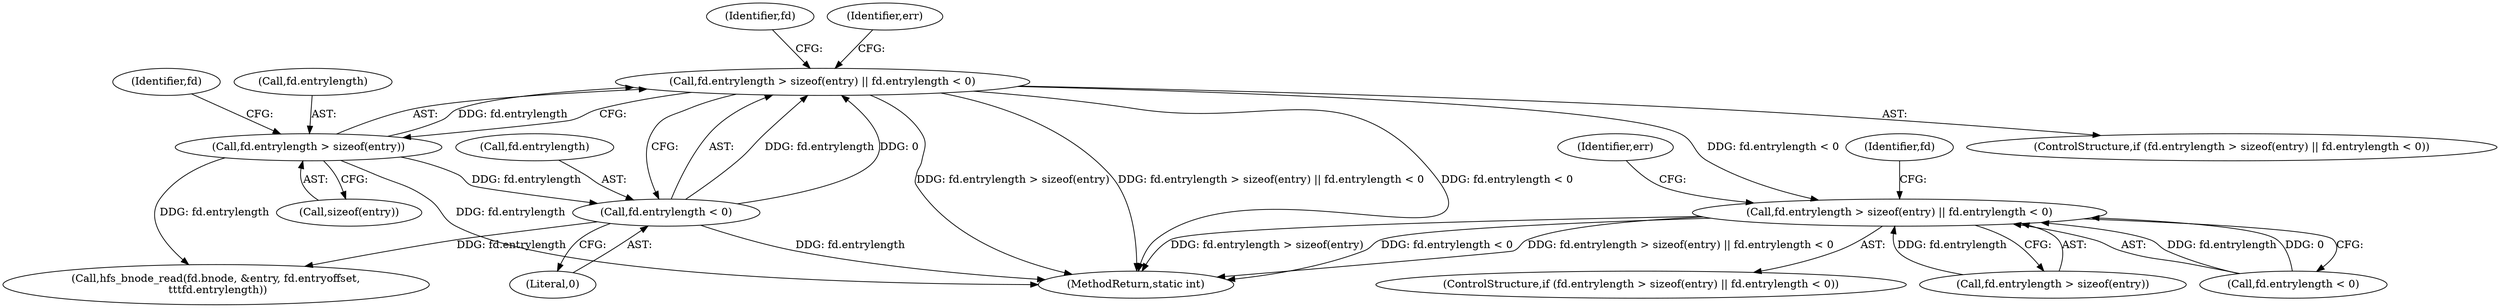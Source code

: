 digraph "0_linux_6f24f892871acc47b40dd594c63606a17c714f77_0@API" {
"1000196" [label="(Call,fd.entrylength > sizeof(entry) || fd.entrylength < 0)"];
"1000197" [label="(Call,fd.entrylength > sizeof(entry))"];
"1000203" [label="(Call,fd.entrylength < 0)"];
"1000314" [label="(Call,fd.entrylength > sizeof(entry) || fd.entrylength < 0)"];
"1000214" [label="(Call,hfs_bnode_read(fd.bnode, &entry, fd.entryoffset,\n \t\t\tfd.entrylength))"];
"1000334" [label="(Identifier,fd)"];
"1000216" [label="(Identifier,fd)"];
"1000313" [label="(ControlStructure,if (fd.entrylength > sizeof(entry) || fd.entrylength < 0))"];
"1000314" [label="(Call,fd.entrylength > sizeof(entry) || fd.entrylength < 0)"];
"1000203" [label="(Call,fd.entrylength < 0)"];
"1000205" [label="(Identifier,fd)"];
"1000204" [label="(Call,fd.entrylength)"];
"1000315" [label="(Call,fd.entrylength > sizeof(entry))"];
"1000321" [label="(Call,fd.entrylength < 0)"];
"1000328" [label="(Identifier,err)"];
"1000550" [label="(MethodReturn,static int)"];
"1000198" [label="(Call,fd.entrylength)"];
"1000197" [label="(Call,fd.entrylength > sizeof(entry))"];
"1000201" [label="(Call,sizeof(entry))"];
"1000195" [label="(ControlStructure,if (fd.entrylength > sizeof(entry) || fd.entrylength < 0))"];
"1000207" [label="(Literal,0)"];
"1000210" [label="(Identifier,err)"];
"1000196" [label="(Call,fd.entrylength > sizeof(entry) || fd.entrylength < 0)"];
"1000196" -> "1000195"  [label="AST: "];
"1000196" -> "1000197"  [label="CFG: "];
"1000196" -> "1000203"  [label="CFG: "];
"1000197" -> "1000196"  [label="AST: "];
"1000203" -> "1000196"  [label="AST: "];
"1000210" -> "1000196"  [label="CFG: "];
"1000216" -> "1000196"  [label="CFG: "];
"1000196" -> "1000550"  [label="DDG: fd.entrylength < 0"];
"1000196" -> "1000550"  [label="DDG: fd.entrylength > sizeof(entry)"];
"1000196" -> "1000550"  [label="DDG: fd.entrylength > sizeof(entry) || fd.entrylength < 0"];
"1000197" -> "1000196"  [label="DDG: fd.entrylength"];
"1000203" -> "1000196"  [label="DDG: fd.entrylength"];
"1000203" -> "1000196"  [label="DDG: 0"];
"1000196" -> "1000314"  [label="DDG: fd.entrylength < 0"];
"1000197" -> "1000201"  [label="CFG: "];
"1000198" -> "1000197"  [label="AST: "];
"1000201" -> "1000197"  [label="AST: "];
"1000205" -> "1000197"  [label="CFG: "];
"1000197" -> "1000550"  [label="DDG: fd.entrylength"];
"1000197" -> "1000203"  [label="DDG: fd.entrylength"];
"1000197" -> "1000214"  [label="DDG: fd.entrylength"];
"1000203" -> "1000207"  [label="CFG: "];
"1000204" -> "1000203"  [label="AST: "];
"1000207" -> "1000203"  [label="AST: "];
"1000203" -> "1000550"  [label="DDG: fd.entrylength"];
"1000203" -> "1000214"  [label="DDG: fd.entrylength"];
"1000314" -> "1000313"  [label="AST: "];
"1000314" -> "1000315"  [label="CFG: "];
"1000314" -> "1000321"  [label="CFG: "];
"1000315" -> "1000314"  [label="AST: "];
"1000321" -> "1000314"  [label="AST: "];
"1000328" -> "1000314"  [label="CFG: "];
"1000334" -> "1000314"  [label="CFG: "];
"1000314" -> "1000550"  [label="DDG: fd.entrylength > sizeof(entry)"];
"1000314" -> "1000550"  [label="DDG: fd.entrylength < 0"];
"1000314" -> "1000550"  [label="DDG: fd.entrylength > sizeof(entry) || fd.entrylength < 0"];
"1000315" -> "1000314"  [label="DDG: fd.entrylength"];
"1000321" -> "1000314"  [label="DDG: fd.entrylength"];
"1000321" -> "1000314"  [label="DDG: 0"];
}
